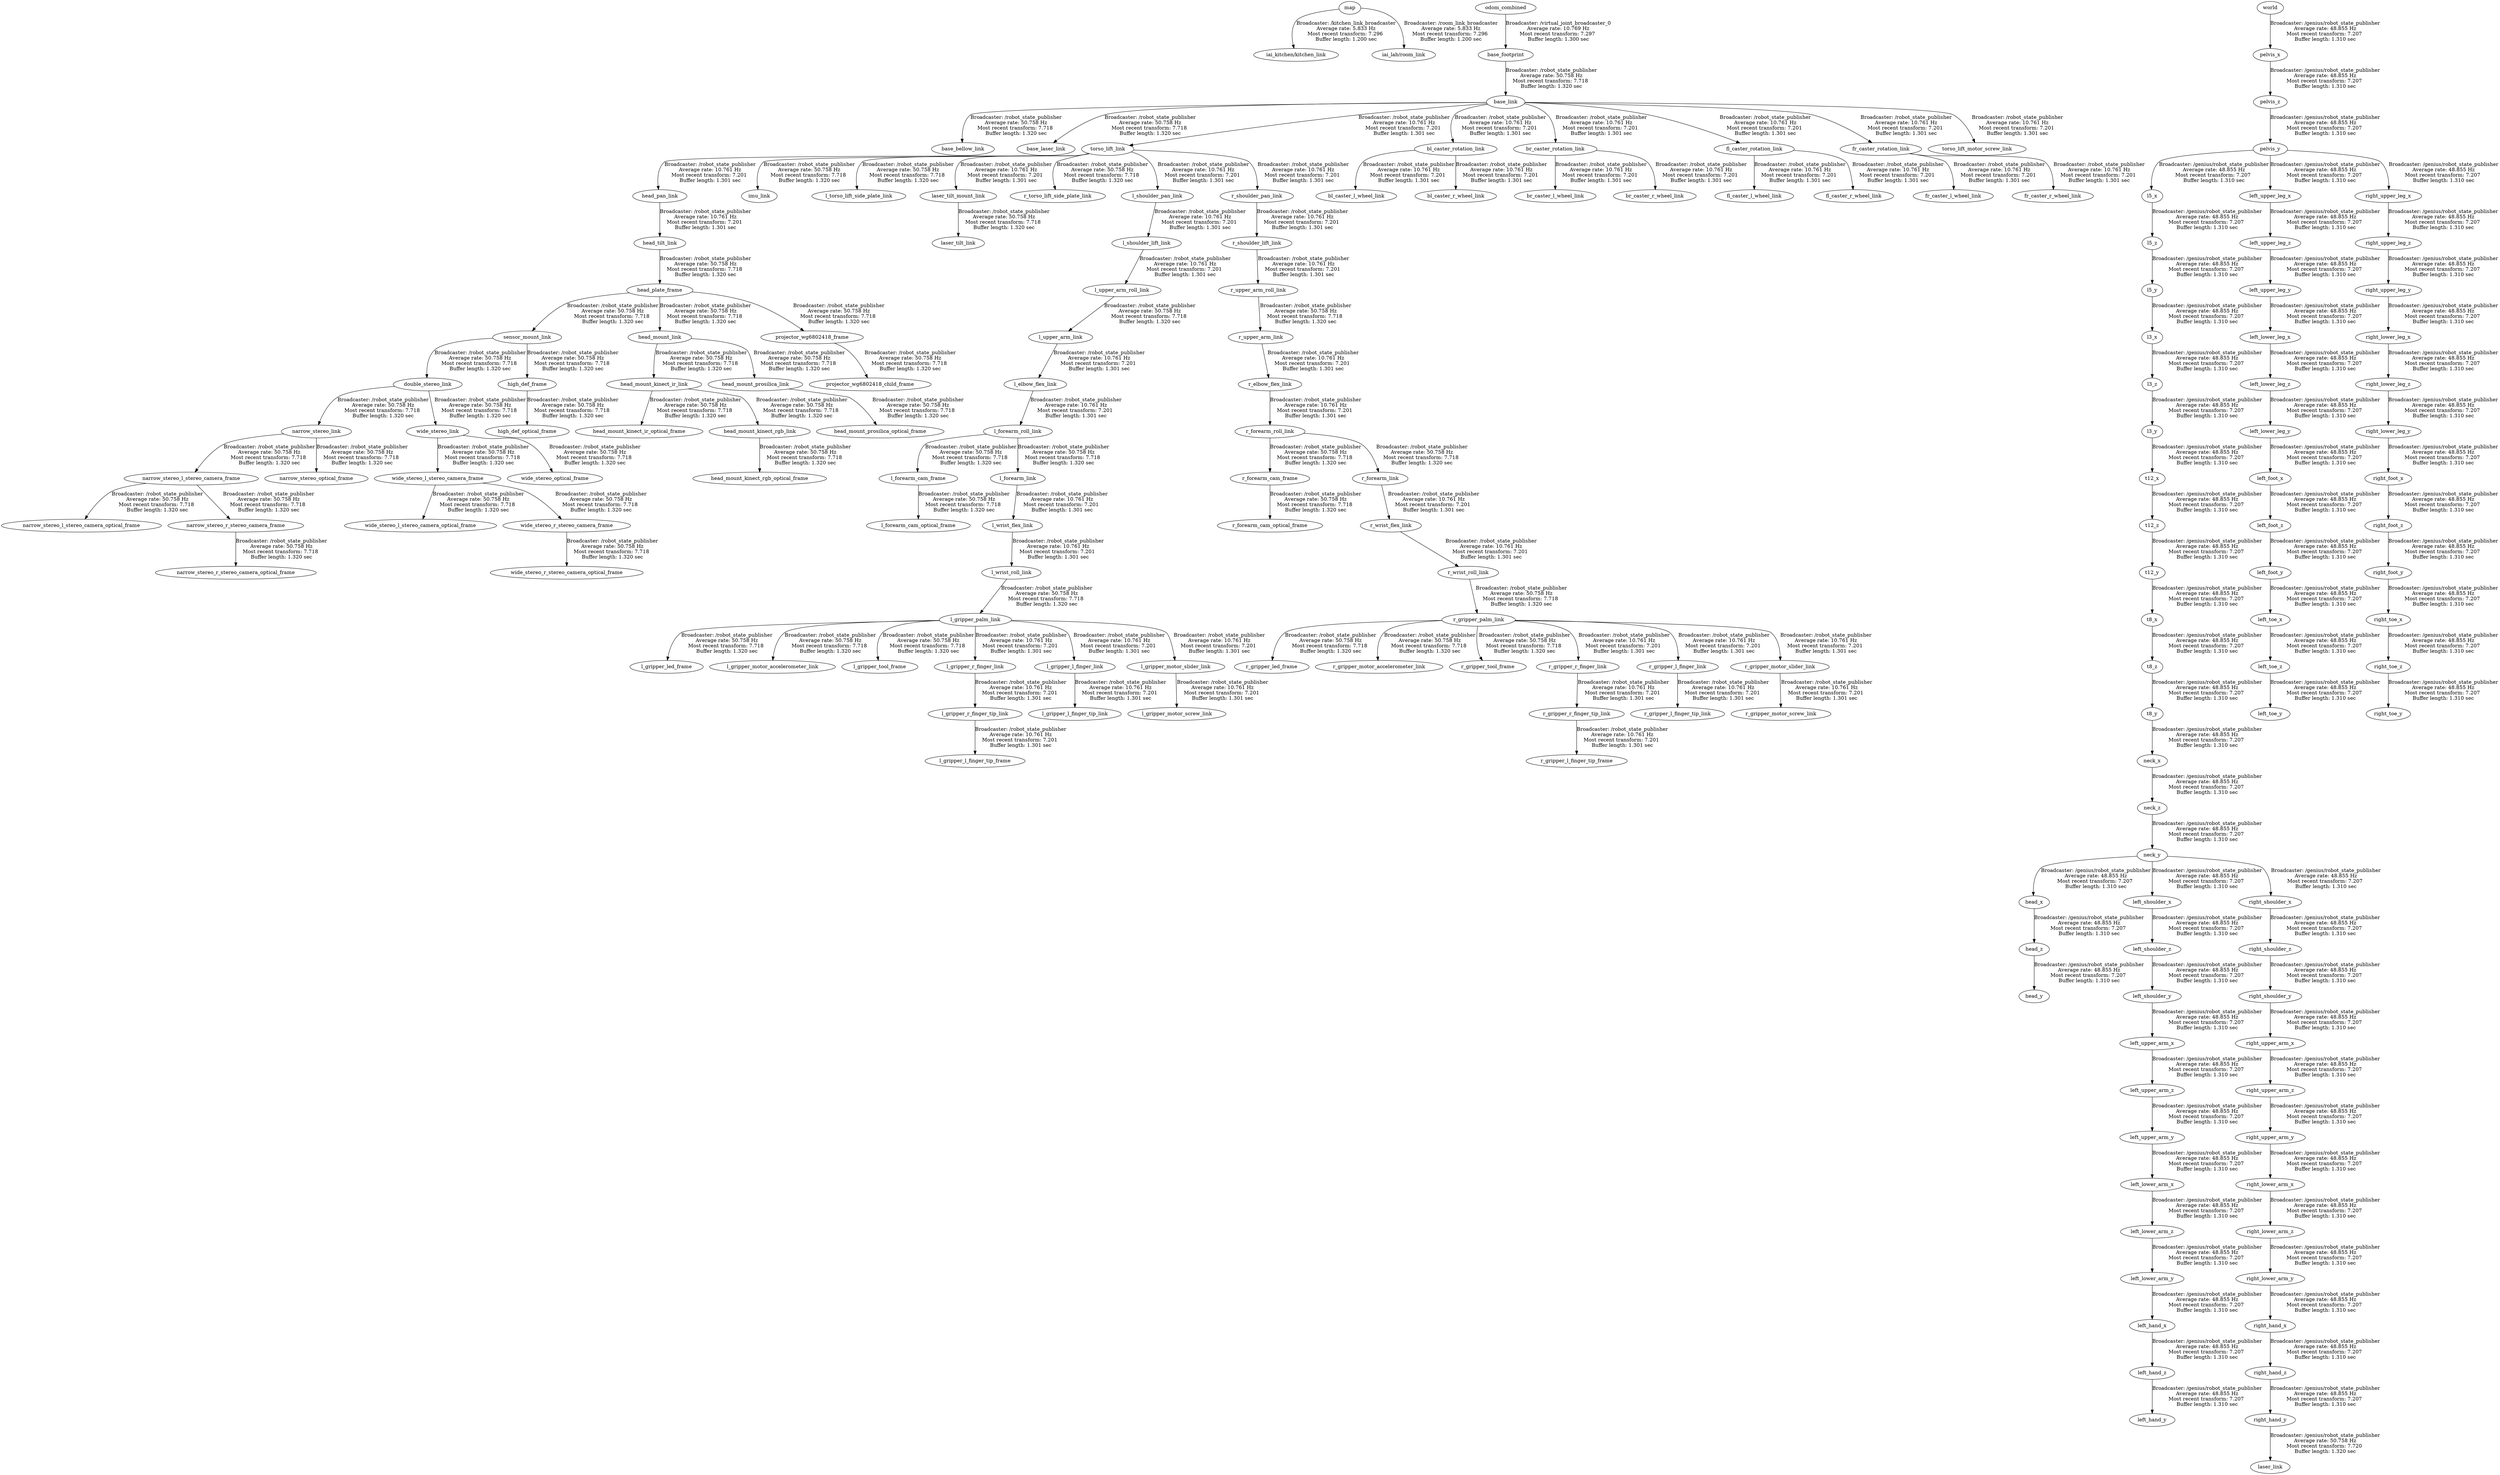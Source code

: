 digraph G {
"map" -> "iai_kitchen/kitchen_link"[label="Broadcaster: /kitchen_link_broadcaster\nAverage rate: 5.833 Hz\nMost recent transform: 7.296 \nBuffer length: 1.200 sec\n"];
"map" -> "iai_lab/room_link"[label="Broadcaster: /room_link_broadcaster\nAverage rate: 5.833 Hz\nMost recent transform: 7.296 \nBuffer length: 1.200 sec\n"];
"odom_combined" -> "base_footprint"[label="Broadcaster: /virtual_joint_broadcaster_0\nAverage rate: 10.769 Hz\nMost recent transform: 7.297 \nBuffer length: 1.300 sec\n"];
"base_link" -> "base_bellow_link"[label="Broadcaster: /robot_state_publisher\nAverage rate: 50.758 Hz\nMost recent transform: 7.718 \nBuffer length: 1.320 sec\n"];
"base_footprint" -> "base_link"[label="Broadcaster: /robot_state_publisher\nAverage rate: 50.758 Hz\nMost recent transform: 7.718 \nBuffer length: 1.320 sec\n"];
"base_link" -> "base_laser_link"[label="Broadcaster: /robot_state_publisher\nAverage rate: 50.758 Hz\nMost recent transform: 7.718 \nBuffer length: 1.320 sec\n"];
"sensor_mount_link" -> "double_stereo_link"[label="Broadcaster: /robot_state_publisher\nAverage rate: 50.758 Hz\nMost recent transform: 7.718 \nBuffer length: 1.320 sec\n"];
"head_plate_frame" -> "sensor_mount_link"[label="Broadcaster: /robot_state_publisher\nAverage rate: 50.758 Hz\nMost recent transform: 7.718 \nBuffer length: 1.320 sec\n"];
"head_plate_frame" -> "head_mount_link"[label="Broadcaster: /robot_state_publisher\nAverage rate: 50.758 Hz\nMost recent transform: 7.718 \nBuffer length: 1.320 sec\n"];
"head_tilt_link" -> "head_plate_frame"[label="Broadcaster: /robot_state_publisher\nAverage rate: 50.758 Hz\nMost recent transform: 7.718 \nBuffer length: 1.320 sec\n"];
"head_mount_link" -> "head_mount_kinect_ir_link"[label="Broadcaster: /robot_state_publisher\nAverage rate: 50.758 Hz\nMost recent transform: 7.718 \nBuffer length: 1.320 sec\n"];
"head_mount_kinect_ir_link" -> "head_mount_kinect_ir_optical_frame"[label="Broadcaster: /robot_state_publisher\nAverage rate: 50.758 Hz\nMost recent transform: 7.718 \nBuffer length: 1.320 sec\n"];
"head_mount_kinect_ir_link" -> "head_mount_kinect_rgb_link"[label="Broadcaster: /robot_state_publisher\nAverage rate: 50.758 Hz\nMost recent transform: 7.718 \nBuffer length: 1.320 sec\n"];
"head_mount_kinect_rgb_link" -> "head_mount_kinect_rgb_optical_frame"[label="Broadcaster: /robot_state_publisher\nAverage rate: 50.758 Hz\nMost recent transform: 7.718 \nBuffer length: 1.320 sec\n"];
"head_mount_link" -> "head_mount_prosilica_link"[label="Broadcaster: /robot_state_publisher\nAverage rate: 50.758 Hz\nMost recent transform: 7.718 \nBuffer length: 1.320 sec\n"];
"head_mount_prosilica_link" -> "head_mount_prosilica_optical_frame"[label="Broadcaster: /robot_state_publisher\nAverage rate: 50.758 Hz\nMost recent transform: 7.718 \nBuffer length: 1.320 sec\n"];
"head_pan_link" -> "head_tilt_link"[label="Broadcaster: /robot_state_publisher\nAverage rate: 10.761 Hz\nMost recent transform: 7.201 \nBuffer length: 1.301 sec\n"];
"sensor_mount_link" -> "high_def_frame"[label="Broadcaster: /robot_state_publisher\nAverage rate: 50.758 Hz\nMost recent transform: 7.718 \nBuffer length: 1.320 sec\n"];
"high_def_frame" -> "high_def_optical_frame"[label="Broadcaster: /robot_state_publisher\nAverage rate: 50.758 Hz\nMost recent transform: 7.718 \nBuffer length: 1.320 sec\n"];
"torso_lift_link" -> "imu_link"[label="Broadcaster: /robot_state_publisher\nAverage rate: 50.758 Hz\nMost recent transform: 7.718 \nBuffer length: 1.320 sec\n"];
"base_link" -> "torso_lift_link"[label="Broadcaster: /robot_state_publisher\nAverage rate: 10.761 Hz\nMost recent transform: 7.201 \nBuffer length: 1.301 sec\n"];
"l_forearm_roll_link" -> "l_forearm_cam_frame"[label="Broadcaster: /robot_state_publisher\nAverage rate: 50.758 Hz\nMost recent transform: 7.718 \nBuffer length: 1.320 sec\n"];
"l_elbow_flex_link" -> "l_forearm_roll_link"[label="Broadcaster: /robot_state_publisher\nAverage rate: 10.761 Hz\nMost recent transform: 7.201 \nBuffer length: 1.301 sec\n"];
"l_forearm_cam_frame" -> "l_forearm_cam_optical_frame"[label="Broadcaster: /robot_state_publisher\nAverage rate: 50.758 Hz\nMost recent transform: 7.718 \nBuffer length: 1.320 sec\n"];
"l_forearm_roll_link" -> "l_forearm_link"[label="Broadcaster: /robot_state_publisher\nAverage rate: 50.758 Hz\nMost recent transform: 7.718 \nBuffer length: 1.320 sec\n"];
"l_gripper_palm_link" -> "l_gripper_led_frame"[label="Broadcaster: /robot_state_publisher\nAverage rate: 50.758 Hz\nMost recent transform: 7.718 \nBuffer length: 1.320 sec\n"];
"l_wrist_roll_link" -> "l_gripper_palm_link"[label="Broadcaster: /robot_state_publisher\nAverage rate: 50.758 Hz\nMost recent transform: 7.718 \nBuffer length: 1.320 sec\n"];
"l_gripper_palm_link" -> "l_gripper_motor_accelerometer_link"[label="Broadcaster: /robot_state_publisher\nAverage rate: 50.758 Hz\nMost recent transform: 7.718 \nBuffer length: 1.320 sec\n"];
"l_wrist_flex_link" -> "l_wrist_roll_link"[label="Broadcaster: /robot_state_publisher\nAverage rate: 10.761 Hz\nMost recent transform: 7.201 \nBuffer length: 1.301 sec\n"];
"l_gripper_palm_link" -> "l_gripper_tool_frame"[label="Broadcaster: /robot_state_publisher\nAverage rate: 50.758 Hz\nMost recent transform: 7.718 \nBuffer length: 1.320 sec\n"];
"torso_lift_link" -> "l_torso_lift_side_plate_link"[label="Broadcaster: /robot_state_publisher\nAverage rate: 50.758 Hz\nMost recent transform: 7.718 \nBuffer length: 1.320 sec\n"];
"l_upper_arm_roll_link" -> "l_upper_arm_link"[label="Broadcaster: /robot_state_publisher\nAverage rate: 50.758 Hz\nMost recent transform: 7.718 \nBuffer length: 1.320 sec\n"];
"l_shoulder_lift_link" -> "l_upper_arm_roll_link"[label="Broadcaster: /robot_state_publisher\nAverage rate: 10.761 Hz\nMost recent transform: 7.201 \nBuffer length: 1.301 sec\n"];
"laser_tilt_mount_link" -> "laser_tilt_link"[label="Broadcaster: /robot_state_publisher\nAverage rate: 50.758 Hz\nMost recent transform: 7.718 \nBuffer length: 1.320 sec\n"];
"torso_lift_link" -> "laser_tilt_mount_link"[label="Broadcaster: /robot_state_publisher\nAverage rate: 10.761 Hz\nMost recent transform: 7.201 \nBuffer length: 1.301 sec\n"];
"double_stereo_link" -> "narrow_stereo_link"[label="Broadcaster: /robot_state_publisher\nAverage rate: 50.758 Hz\nMost recent transform: 7.718 \nBuffer length: 1.320 sec\n"];
"narrow_stereo_link" -> "narrow_stereo_l_stereo_camera_frame"[label="Broadcaster: /robot_state_publisher\nAverage rate: 50.758 Hz\nMost recent transform: 7.718 \nBuffer length: 1.320 sec\n"];
"narrow_stereo_l_stereo_camera_frame" -> "narrow_stereo_l_stereo_camera_optical_frame"[label="Broadcaster: /robot_state_publisher\nAverage rate: 50.758 Hz\nMost recent transform: 7.718 \nBuffer length: 1.320 sec\n"];
"narrow_stereo_link" -> "narrow_stereo_optical_frame"[label="Broadcaster: /robot_state_publisher\nAverage rate: 50.758 Hz\nMost recent transform: 7.718 \nBuffer length: 1.320 sec\n"];
"narrow_stereo_l_stereo_camera_frame" -> "narrow_stereo_r_stereo_camera_frame"[label="Broadcaster: /robot_state_publisher\nAverage rate: 50.758 Hz\nMost recent transform: 7.718 \nBuffer length: 1.320 sec\n"];
"narrow_stereo_r_stereo_camera_frame" -> "narrow_stereo_r_stereo_camera_optical_frame"[label="Broadcaster: /robot_state_publisher\nAverage rate: 50.758 Hz\nMost recent transform: 7.718 \nBuffer length: 1.320 sec\n"];
"projector_wg6802418_frame" -> "projector_wg6802418_child_frame"[label="Broadcaster: /robot_state_publisher\nAverage rate: 50.758 Hz\nMost recent transform: 7.718 \nBuffer length: 1.320 sec\n"];
"head_plate_frame" -> "projector_wg6802418_frame"[label="Broadcaster: /robot_state_publisher\nAverage rate: 50.758 Hz\nMost recent transform: 7.718 \nBuffer length: 1.320 sec\n"];
"r_forearm_roll_link" -> "r_forearm_cam_frame"[label="Broadcaster: /robot_state_publisher\nAverage rate: 50.758 Hz\nMost recent transform: 7.718 \nBuffer length: 1.320 sec\n"];
"r_elbow_flex_link" -> "r_forearm_roll_link"[label="Broadcaster: /robot_state_publisher\nAverage rate: 10.761 Hz\nMost recent transform: 7.201 \nBuffer length: 1.301 sec\n"];
"r_forearm_cam_frame" -> "r_forearm_cam_optical_frame"[label="Broadcaster: /robot_state_publisher\nAverage rate: 50.758 Hz\nMost recent transform: 7.718 \nBuffer length: 1.320 sec\n"];
"r_forearm_roll_link" -> "r_forearm_link"[label="Broadcaster: /robot_state_publisher\nAverage rate: 50.758 Hz\nMost recent transform: 7.718 \nBuffer length: 1.320 sec\n"];
"r_gripper_palm_link" -> "r_gripper_led_frame"[label="Broadcaster: /robot_state_publisher\nAverage rate: 50.758 Hz\nMost recent transform: 7.718 \nBuffer length: 1.320 sec\n"];
"r_wrist_roll_link" -> "r_gripper_palm_link"[label="Broadcaster: /robot_state_publisher\nAverage rate: 50.758 Hz\nMost recent transform: 7.718 \nBuffer length: 1.320 sec\n"];
"r_gripper_palm_link" -> "r_gripper_motor_accelerometer_link"[label="Broadcaster: /robot_state_publisher\nAverage rate: 50.758 Hz\nMost recent transform: 7.718 \nBuffer length: 1.320 sec\n"];
"r_wrist_flex_link" -> "r_wrist_roll_link"[label="Broadcaster: /robot_state_publisher\nAverage rate: 10.761 Hz\nMost recent transform: 7.201 \nBuffer length: 1.301 sec\n"];
"r_gripper_palm_link" -> "r_gripper_tool_frame"[label="Broadcaster: /robot_state_publisher\nAverage rate: 50.758 Hz\nMost recent transform: 7.718 \nBuffer length: 1.320 sec\n"];
"torso_lift_link" -> "r_torso_lift_side_plate_link"[label="Broadcaster: /robot_state_publisher\nAverage rate: 50.758 Hz\nMost recent transform: 7.718 \nBuffer length: 1.320 sec\n"];
"r_upper_arm_roll_link" -> "r_upper_arm_link"[label="Broadcaster: /robot_state_publisher\nAverage rate: 50.758 Hz\nMost recent transform: 7.718 \nBuffer length: 1.320 sec\n"];
"r_shoulder_lift_link" -> "r_upper_arm_roll_link"[label="Broadcaster: /robot_state_publisher\nAverage rate: 10.761 Hz\nMost recent transform: 7.201 \nBuffer length: 1.301 sec\n"];
"double_stereo_link" -> "wide_stereo_link"[label="Broadcaster: /robot_state_publisher\nAverage rate: 50.758 Hz\nMost recent transform: 7.718 \nBuffer length: 1.320 sec\n"];
"wide_stereo_link" -> "wide_stereo_l_stereo_camera_frame"[label="Broadcaster: /robot_state_publisher\nAverage rate: 50.758 Hz\nMost recent transform: 7.718 \nBuffer length: 1.320 sec\n"];
"wide_stereo_l_stereo_camera_frame" -> "wide_stereo_l_stereo_camera_optical_frame"[label="Broadcaster: /robot_state_publisher\nAverage rate: 50.758 Hz\nMost recent transform: 7.718 \nBuffer length: 1.320 sec\n"];
"wide_stereo_link" -> "wide_stereo_optical_frame"[label="Broadcaster: /robot_state_publisher\nAverage rate: 50.758 Hz\nMost recent transform: 7.718 \nBuffer length: 1.320 sec\n"];
"wide_stereo_l_stereo_camera_frame" -> "wide_stereo_r_stereo_camera_frame"[label="Broadcaster: /robot_state_publisher\nAverage rate: 50.758 Hz\nMost recent transform: 7.718 \nBuffer length: 1.320 sec\n"];
"wide_stereo_r_stereo_camera_frame" -> "wide_stereo_r_stereo_camera_optical_frame"[label="Broadcaster: /robot_state_publisher\nAverage rate: 50.758 Hz\nMost recent transform: 7.718 \nBuffer length: 1.320 sec\n"];
"neck_y" -> "head_x"[label="Broadcaster: /genius/robot_state_publisher\nAverage rate: 48.855 Hz\nMost recent transform: 7.207 \nBuffer length: 1.310 sec\n"];
"neck_z" -> "neck_y"[label="Broadcaster: /genius/robot_state_publisher\nAverage rate: 48.855 Hz\nMost recent transform: 7.207 \nBuffer length: 1.310 sec\n"];
"head_z" -> "head_y"[label="Broadcaster: /genius/robot_state_publisher\nAverage rate: 48.855 Hz\nMost recent transform: 7.207 \nBuffer length: 1.310 sec\n"];
"head_x" -> "head_z"[label="Broadcaster: /genius/robot_state_publisher\nAverage rate: 48.855 Hz\nMost recent transform: 7.207 \nBuffer length: 1.310 sec\n"];
"l5_y" -> "l3_x"[label="Broadcaster: /genius/robot_state_publisher\nAverage rate: 48.855 Hz\nMost recent transform: 7.207 \nBuffer length: 1.310 sec\n"];
"l5_z" -> "l5_y"[label="Broadcaster: /genius/robot_state_publisher\nAverage rate: 48.855 Hz\nMost recent transform: 7.207 \nBuffer length: 1.310 sec\n"];
"l3_z" -> "l3_y"[label="Broadcaster: /genius/robot_state_publisher\nAverage rate: 48.855 Hz\nMost recent transform: 7.207 \nBuffer length: 1.310 sec\n"];
"l3_x" -> "l3_z"[label="Broadcaster: /genius/robot_state_publisher\nAverage rate: 48.855 Hz\nMost recent transform: 7.207 \nBuffer length: 1.310 sec\n"];
"pelvis_y" -> "l5_x"[label="Broadcaster: /genius/robot_state_publisher\nAverage rate: 48.855 Hz\nMost recent transform: 7.207 \nBuffer length: 1.310 sec\n"];
"pelvis_z" -> "pelvis_y"[label="Broadcaster: /genius/robot_state_publisher\nAverage rate: 48.855 Hz\nMost recent transform: 7.207 \nBuffer length: 1.310 sec\n"];
"l5_x" -> "l5_z"[label="Broadcaster: /genius/robot_state_publisher\nAverage rate: 48.855 Hz\nMost recent transform: 7.207 \nBuffer length: 1.310 sec\n"];
"left_lower_leg_y" -> "left_foot_x"[label="Broadcaster: /genius/robot_state_publisher\nAverage rate: 48.855 Hz\nMost recent transform: 7.207 \nBuffer length: 1.310 sec\n"];
"left_lower_leg_z" -> "left_lower_leg_y"[label="Broadcaster: /genius/robot_state_publisher\nAverage rate: 48.855 Hz\nMost recent transform: 7.207 \nBuffer length: 1.310 sec\n"];
"left_foot_z" -> "left_foot_y"[label="Broadcaster: /genius/robot_state_publisher\nAverage rate: 48.855 Hz\nMost recent transform: 7.207 \nBuffer length: 1.310 sec\n"];
"left_foot_x" -> "left_foot_z"[label="Broadcaster: /genius/robot_state_publisher\nAverage rate: 48.855 Hz\nMost recent transform: 7.207 \nBuffer length: 1.310 sec\n"];
"left_lower_arm_y" -> "left_hand_x"[label="Broadcaster: /genius/robot_state_publisher\nAverage rate: 48.855 Hz\nMost recent transform: 7.207 \nBuffer length: 1.310 sec\n"];
"left_lower_arm_z" -> "left_lower_arm_y"[label="Broadcaster: /genius/robot_state_publisher\nAverage rate: 48.855 Hz\nMost recent transform: 7.207 \nBuffer length: 1.310 sec\n"];
"left_hand_z" -> "left_hand_y"[label="Broadcaster: /genius/robot_state_publisher\nAverage rate: 48.855 Hz\nMost recent transform: 7.207 \nBuffer length: 1.310 sec\n"];
"left_hand_x" -> "left_hand_z"[label="Broadcaster: /genius/robot_state_publisher\nAverage rate: 48.855 Hz\nMost recent transform: 7.207 \nBuffer length: 1.310 sec\n"];
"left_upper_arm_y" -> "left_lower_arm_x"[label="Broadcaster: /genius/robot_state_publisher\nAverage rate: 48.855 Hz\nMost recent transform: 7.207 \nBuffer length: 1.310 sec\n"];
"left_upper_arm_z" -> "left_upper_arm_y"[label="Broadcaster: /genius/robot_state_publisher\nAverage rate: 48.855 Hz\nMost recent transform: 7.207 \nBuffer length: 1.310 sec\n"];
"left_lower_arm_x" -> "left_lower_arm_z"[label="Broadcaster: /genius/robot_state_publisher\nAverage rate: 48.855 Hz\nMost recent transform: 7.207 \nBuffer length: 1.310 sec\n"];
"left_upper_leg_y" -> "left_lower_leg_x"[label="Broadcaster: /genius/robot_state_publisher\nAverage rate: 48.855 Hz\nMost recent transform: 7.207 \nBuffer length: 1.310 sec\n"];
"left_upper_leg_z" -> "left_upper_leg_y"[label="Broadcaster: /genius/robot_state_publisher\nAverage rate: 48.855 Hz\nMost recent transform: 7.207 \nBuffer length: 1.310 sec\n"];
"left_lower_leg_x" -> "left_lower_leg_z"[label="Broadcaster: /genius/robot_state_publisher\nAverage rate: 48.855 Hz\nMost recent transform: 7.207 \nBuffer length: 1.310 sec\n"];
"neck_y" -> "left_shoulder_x"[label="Broadcaster: /genius/robot_state_publisher\nAverage rate: 48.855 Hz\nMost recent transform: 7.207 \nBuffer length: 1.310 sec\n"];
"left_shoulder_z" -> "left_shoulder_y"[label="Broadcaster: /genius/robot_state_publisher\nAverage rate: 48.855 Hz\nMost recent transform: 7.207 \nBuffer length: 1.310 sec\n"];
"left_shoulder_x" -> "left_shoulder_z"[label="Broadcaster: /genius/robot_state_publisher\nAverage rate: 48.855 Hz\nMost recent transform: 7.207 \nBuffer length: 1.310 sec\n"];
"left_foot_y" -> "left_toe_x"[label="Broadcaster: /genius/robot_state_publisher\nAverage rate: 48.855 Hz\nMost recent transform: 7.207 \nBuffer length: 1.310 sec\n"];
"left_toe_z" -> "left_toe_y"[label="Broadcaster: /genius/robot_state_publisher\nAverage rate: 48.855 Hz\nMost recent transform: 7.207 \nBuffer length: 1.310 sec\n"];
"left_toe_x" -> "left_toe_z"[label="Broadcaster: /genius/robot_state_publisher\nAverage rate: 48.855 Hz\nMost recent transform: 7.207 \nBuffer length: 1.310 sec\n"];
"left_shoulder_y" -> "left_upper_arm_x"[label="Broadcaster: /genius/robot_state_publisher\nAverage rate: 48.855 Hz\nMost recent transform: 7.207 \nBuffer length: 1.310 sec\n"];
"left_upper_arm_x" -> "left_upper_arm_z"[label="Broadcaster: /genius/robot_state_publisher\nAverage rate: 48.855 Hz\nMost recent transform: 7.207 \nBuffer length: 1.310 sec\n"];
"pelvis_y" -> "left_upper_leg_x"[label="Broadcaster: /genius/robot_state_publisher\nAverage rate: 48.855 Hz\nMost recent transform: 7.207 \nBuffer length: 1.310 sec\n"];
"left_upper_leg_x" -> "left_upper_leg_z"[label="Broadcaster: /genius/robot_state_publisher\nAverage rate: 48.855 Hz\nMost recent transform: 7.207 \nBuffer length: 1.310 sec\n"];
"t8_y" -> "neck_x"[label="Broadcaster: /genius/robot_state_publisher\nAverage rate: 48.855 Hz\nMost recent transform: 7.207 \nBuffer length: 1.310 sec\n"];
"t8_z" -> "t8_y"[label="Broadcaster: /genius/robot_state_publisher\nAverage rate: 48.855 Hz\nMost recent transform: 7.207 \nBuffer length: 1.310 sec\n"];
"neck_x" -> "neck_z"[label="Broadcaster: /genius/robot_state_publisher\nAverage rate: 48.855 Hz\nMost recent transform: 7.207 \nBuffer length: 1.310 sec\n"];
"world" -> "pelvis_x"[label="Broadcaster: /genius/robot_state_publisher\nAverage rate: 48.855 Hz\nMost recent transform: 7.207 \nBuffer length: 1.310 sec\n"];
"pelvis_x" -> "pelvis_z"[label="Broadcaster: /genius/robot_state_publisher\nAverage rate: 48.855 Hz\nMost recent transform: 7.207 \nBuffer length: 1.310 sec\n"];
"right_lower_leg_y" -> "right_foot_x"[label="Broadcaster: /genius/robot_state_publisher\nAverage rate: 48.855 Hz\nMost recent transform: 7.207 \nBuffer length: 1.310 sec\n"];
"right_lower_leg_z" -> "right_lower_leg_y"[label="Broadcaster: /genius/robot_state_publisher\nAverage rate: 48.855 Hz\nMost recent transform: 7.207 \nBuffer length: 1.310 sec\n"];
"right_foot_z" -> "right_foot_y"[label="Broadcaster: /genius/robot_state_publisher\nAverage rate: 48.855 Hz\nMost recent transform: 7.207 \nBuffer length: 1.310 sec\n"];
"right_foot_x" -> "right_foot_z"[label="Broadcaster: /genius/robot_state_publisher\nAverage rate: 48.855 Hz\nMost recent transform: 7.207 \nBuffer length: 1.310 sec\n"];
"right_lower_arm_y" -> "right_hand_x"[label="Broadcaster: /genius/robot_state_publisher\nAverage rate: 48.855 Hz\nMost recent transform: 7.207 \nBuffer length: 1.310 sec\n"];
"right_lower_arm_z" -> "right_lower_arm_y"[label="Broadcaster: /genius/robot_state_publisher\nAverage rate: 48.855 Hz\nMost recent transform: 7.207 \nBuffer length: 1.310 sec\n"];
"right_hand_z" -> "right_hand_y"[label="Broadcaster: /genius/robot_state_publisher\nAverage rate: 48.855 Hz\nMost recent transform: 7.207 \nBuffer length: 1.310 sec\n"];
"right_hand_x" -> "right_hand_z"[label="Broadcaster: /genius/robot_state_publisher\nAverage rate: 48.855 Hz\nMost recent transform: 7.207 \nBuffer length: 1.310 sec\n"];
"right_upper_arm_y" -> "right_lower_arm_x"[label="Broadcaster: /genius/robot_state_publisher\nAverage rate: 48.855 Hz\nMost recent transform: 7.207 \nBuffer length: 1.310 sec\n"];
"right_upper_arm_z" -> "right_upper_arm_y"[label="Broadcaster: /genius/robot_state_publisher\nAverage rate: 48.855 Hz\nMost recent transform: 7.207 \nBuffer length: 1.310 sec\n"];
"right_lower_arm_x" -> "right_lower_arm_z"[label="Broadcaster: /genius/robot_state_publisher\nAverage rate: 48.855 Hz\nMost recent transform: 7.207 \nBuffer length: 1.310 sec\n"];
"right_upper_leg_y" -> "right_lower_leg_x"[label="Broadcaster: /genius/robot_state_publisher\nAverage rate: 48.855 Hz\nMost recent transform: 7.207 \nBuffer length: 1.310 sec\n"];
"right_upper_leg_z" -> "right_upper_leg_y"[label="Broadcaster: /genius/robot_state_publisher\nAverage rate: 48.855 Hz\nMost recent transform: 7.207 \nBuffer length: 1.310 sec\n"];
"right_lower_leg_x" -> "right_lower_leg_z"[label="Broadcaster: /genius/robot_state_publisher\nAverage rate: 48.855 Hz\nMost recent transform: 7.207 \nBuffer length: 1.310 sec\n"];
"neck_y" -> "right_shoulder_x"[label="Broadcaster: /genius/robot_state_publisher\nAverage rate: 48.855 Hz\nMost recent transform: 7.207 \nBuffer length: 1.310 sec\n"];
"right_shoulder_z" -> "right_shoulder_y"[label="Broadcaster: /genius/robot_state_publisher\nAverage rate: 48.855 Hz\nMost recent transform: 7.207 \nBuffer length: 1.310 sec\n"];
"right_shoulder_x" -> "right_shoulder_z"[label="Broadcaster: /genius/robot_state_publisher\nAverage rate: 48.855 Hz\nMost recent transform: 7.207 \nBuffer length: 1.310 sec\n"];
"right_foot_y" -> "right_toe_x"[label="Broadcaster: /genius/robot_state_publisher\nAverage rate: 48.855 Hz\nMost recent transform: 7.207 \nBuffer length: 1.310 sec\n"];
"right_toe_z" -> "right_toe_y"[label="Broadcaster: /genius/robot_state_publisher\nAverage rate: 48.855 Hz\nMost recent transform: 7.207 \nBuffer length: 1.310 sec\n"];
"right_toe_x" -> "right_toe_z"[label="Broadcaster: /genius/robot_state_publisher\nAverage rate: 48.855 Hz\nMost recent transform: 7.207 \nBuffer length: 1.310 sec\n"];
"right_shoulder_y" -> "right_upper_arm_x"[label="Broadcaster: /genius/robot_state_publisher\nAverage rate: 48.855 Hz\nMost recent transform: 7.207 \nBuffer length: 1.310 sec\n"];
"right_upper_arm_x" -> "right_upper_arm_z"[label="Broadcaster: /genius/robot_state_publisher\nAverage rate: 48.855 Hz\nMost recent transform: 7.207 \nBuffer length: 1.310 sec\n"];
"pelvis_y" -> "right_upper_leg_x"[label="Broadcaster: /genius/robot_state_publisher\nAverage rate: 48.855 Hz\nMost recent transform: 7.207 \nBuffer length: 1.310 sec\n"];
"right_upper_leg_x" -> "right_upper_leg_z"[label="Broadcaster: /genius/robot_state_publisher\nAverage rate: 48.855 Hz\nMost recent transform: 7.207 \nBuffer length: 1.310 sec\n"];
"l3_y" -> "t12_x"[label="Broadcaster: /genius/robot_state_publisher\nAverage rate: 48.855 Hz\nMost recent transform: 7.207 \nBuffer length: 1.310 sec\n"];
"t12_z" -> "t12_y"[label="Broadcaster: /genius/robot_state_publisher\nAverage rate: 48.855 Hz\nMost recent transform: 7.207 \nBuffer length: 1.310 sec\n"];
"t12_x" -> "t12_z"[label="Broadcaster: /genius/robot_state_publisher\nAverage rate: 48.855 Hz\nMost recent transform: 7.207 \nBuffer length: 1.310 sec\n"];
"t12_y" -> "t8_x"[label="Broadcaster: /genius/robot_state_publisher\nAverage rate: 48.855 Hz\nMost recent transform: 7.207 \nBuffer length: 1.310 sec\n"];
"t8_x" -> "t8_z"[label="Broadcaster: /genius/robot_state_publisher\nAverage rate: 48.855 Hz\nMost recent transform: 7.207 \nBuffer length: 1.310 sec\n"];
"right_hand_y" -> "laser_link"[label="Broadcaster: /genius/robot_state_publisher\nAverage rate: 50.758 Hz\nMost recent transform: 7.720 \nBuffer length: 1.320 sec\n"];
"bl_caster_rotation_link" -> "bl_caster_l_wheel_link"[label="Broadcaster: /robot_state_publisher\nAverage rate: 10.761 Hz\nMost recent transform: 7.201 \nBuffer length: 1.301 sec\n"];
"base_link" -> "bl_caster_rotation_link"[label="Broadcaster: /robot_state_publisher\nAverage rate: 10.761 Hz\nMost recent transform: 7.201 \nBuffer length: 1.301 sec\n"];
"bl_caster_rotation_link" -> "bl_caster_r_wheel_link"[label="Broadcaster: /robot_state_publisher\nAverage rate: 10.761 Hz\nMost recent transform: 7.201 \nBuffer length: 1.301 sec\n"];
"br_caster_rotation_link" -> "br_caster_l_wheel_link"[label="Broadcaster: /robot_state_publisher\nAverage rate: 10.761 Hz\nMost recent transform: 7.201 \nBuffer length: 1.301 sec\n"];
"base_link" -> "br_caster_rotation_link"[label="Broadcaster: /robot_state_publisher\nAverage rate: 10.761 Hz\nMost recent transform: 7.201 \nBuffer length: 1.301 sec\n"];
"br_caster_rotation_link" -> "br_caster_r_wheel_link"[label="Broadcaster: /robot_state_publisher\nAverage rate: 10.761 Hz\nMost recent transform: 7.201 \nBuffer length: 1.301 sec\n"];
"fl_caster_rotation_link" -> "fl_caster_l_wheel_link"[label="Broadcaster: /robot_state_publisher\nAverage rate: 10.761 Hz\nMost recent transform: 7.201 \nBuffer length: 1.301 sec\n"];
"base_link" -> "fl_caster_rotation_link"[label="Broadcaster: /robot_state_publisher\nAverage rate: 10.761 Hz\nMost recent transform: 7.201 \nBuffer length: 1.301 sec\n"];
"fl_caster_rotation_link" -> "fl_caster_r_wheel_link"[label="Broadcaster: /robot_state_publisher\nAverage rate: 10.761 Hz\nMost recent transform: 7.201 \nBuffer length: 1.301 sec\n"];
"fr_caster_rotation_link" -> "fr_caster_l_wheel_link"[label="Broadcaster: /robot_state_publisher\nAverage rate: 10.761 Hz\nMost recent transform: 7.201 \nBuffer length: 1.301 sec\n"];
"base_link" -> "fr_caster_rotation_link"[label="Broadcaster: /robot_state_publisher\nAverage rate: 10.761 Hz\nMost recent transform: 7.201 \nBuffer length: 1.301 sec\n"];
"fr_caster_rotation_link" -> "fr_caster_r_wheel_link"[label="Broadcaster: /robot_state_publisher\nAverage rate: 10.761 Hz\nMost recent transform: 7.201 \nBuffer length: 1.301 sec\n"];
"torso_lift_link" -> "head_pan_link"[label="Broadcaster: /robot_state_publisher\nAverage rate: 10.761 Hz\nMost recent transform: 7.201 \nBuffer length: 1.301 sec\n"];
"l_upper_arm_link" -> "l_elbow_flex_link"[label="Broadcaster: /robot_state_publisher\nAverage rate: 10.761 Hz\nMost recent transform: 7.201 \nBuffer length: 1.301 sec\n"];
"l_gripper_r_finger_tip_link" -> "l_gripper_l_finger_tip_frame"[label="Broadcaster: /robot_state_publisher\nAverage rate: 10.761 Hz\nMost recent transform: 7.201 \nBuffer length: 1.301 sec\n"];
"l_gripper_r_finger_link" -> "l_gripper_r_finger_tip_link"[label="Broadcaster: /robot_state_publisher\nAverage rate: 10.761 Hz\nMost recent transform: 7.201 \nBuffer length: 1.301 sec\n"];
"l_gripper_palm_link" -> "l_gripper_l_finger_link"[label="Broadcaster: /robot_state_publisher\nAverage rate: 10.761 Hz\nMost recent transform: 7.201 \nBuffer length: 1.301 sec\n"];
"l_gripper_l_finger_link" -> "l_gripper_l_finger_tip_link"[label="Broadcaster: /robot_state_publisher\nAverage rate: 10.761 Hz\nMost recent transform: 7.201 \nBuffer length: 1.301 sec\n"];
"l_gripper_motor_slider_link" -> "l_gripper_motor_screw_link"[label="Broadcaster: /robot_state_publisher\nAverage rate: 10.761 Hz\nMost recent transform: 7.201 \nBuffer length: 1.301 sec\n"];
"l_gripper_palm_link" -> "l_gripper_motor_slider_link"[label="Broadcaster: /robot_state_publisher\nAverage rate: 10.761 Hz\nMost recent transform: 7.201 \nBuffer length: 1.301 sec\n"];
"l_gripper_palm_link" -> "l_gripper_r_finger_link"[label="Broadcaster: /robot_state_publisher\nAverage rate: 10.761 Hz\nMost recent transform: 7.201 \nBuffer length: 1.301 sec\n"];
"l_shoulder_pan_link" -> "l_shoulder_lift_link"[label="Broadcaster: /robot_state_publisher\nAverage rate: 10.761 Hz\nMost recent transform: 7.201 \nBuffer length: 1.301 sec\n"];
"torso_lift_link" -> "l_shoulder_pan_link"[label="Broadcaster: /robot_state_publisher\nAverage rate: 10.761 Hz\nMost recent transform: 7.201 \nBuffer length: 1.301 sec\n"];
"l_forearm_link" -> "l_wrist_flex_link"[label="Broadcaster: /robot_state_publisher\nAverage rate: 10.761 Hz\nMost recent transform: 7.201 \nBuffer length: 1.301 sec\n"];
"r_upper_arm_link" -> "r_elbow_flex_link"[label="Broadcaster: /robot_state_publisher\nAverage rate: 10.761 Hz\nMost recent transform: 7.201 \nBuffer length: 1.301 sec\n"];
"r_gripper_r_finger_tip_link" -> "r_gripper_l_finger_tip_frame"[label="Broadcaster: /robot_state_publisher\nAverage rate: 10.761 Hz\nMost recent transform: 7.201 \nBuffer length: 1.301 sec\n"];
"r_gripper_r_finger_link" -> "r_gripper_r_finger_tip_link"[label="Broadcaster: /robot_state_publisher\nAverage rate: 10.761 Hz\nMost recent transform: 7.201 \nBuffer length: 1.301 sec\n"];
"r_gripper_palm_link" -> "r_gripper_l_finger_link"[label="Broadcaster: /robot_state_publisher\nAverage rate: 10.761 Hz\nMost recent transform: 7.201 \nBuffer length: 1.301 sec\n"];
"r_gripper_l_finger_link" -> "r_gripper_l_finger_tip_link"[label="Broadcaster: /robot_state_publisher\nAverage rate: 10.761 Hz\nMost recent transform: 7.201 \nBuffer length: 1.301 sec\n"];
"r_gripper_motor_slider_link" -> "r_gripper_motor_screw_link"[label="Broadcaster: /robot_state_publisher\nAverage rate: 10.761 Hz\nMost recent transform: 7.201 \nBuffer length: 1.301 sec\n"];
"r_gripper_palm_link" -> "r_gripper_motor_slider_link"[label="Broadcaster: /robot_state_publisher\nAverage rate: 10.761 Hz\nMost recent transform: 7.201 \nBuffer length: 1.301 sec\n"];
"r_gripper_palm_link" -> "r_gripper_r_finger_link"[label="Broadcaster: /robot_state_publisher\nAverage rate: 10.761 Hz\nMost recent transform: 7.201 \nBuffer length: 1.301 sec\n"];
"r_shoulder_pan_link" -> "r_shoulder_lift_link"[label="Broadcaster: /robot_state_publisher\nAverage rate: 10.761 Hz\nMost recent transform: 7.201 \nBuffer length: 1.301 sec\n"];
"torso_lift_link" -> "r_shoulder_pan_link"[label="Broadcaster: /robot_state_publisher\nAverage rate: 10.761 Hz\nMost recent transform: 7.201 \nBuffer length: 1.301 sec\n"];
"r_forearm_link" -> "r_wrist_flex_link"[label="Broadcaster: /robot_state_publisher\nAverage rate: 10.761 Hz\nMost recent transform: 7.201 \nBuffer length: 1.301 sec\n"];
"base_link" -> "torso_lift_motor_screw_link"[label="Broadcaster: /robot_state_publisher\nAverage rate: 10.761 Hz\nMost recent transform: 7.201 \nBuffer length: 1.301 sec\n"];
}